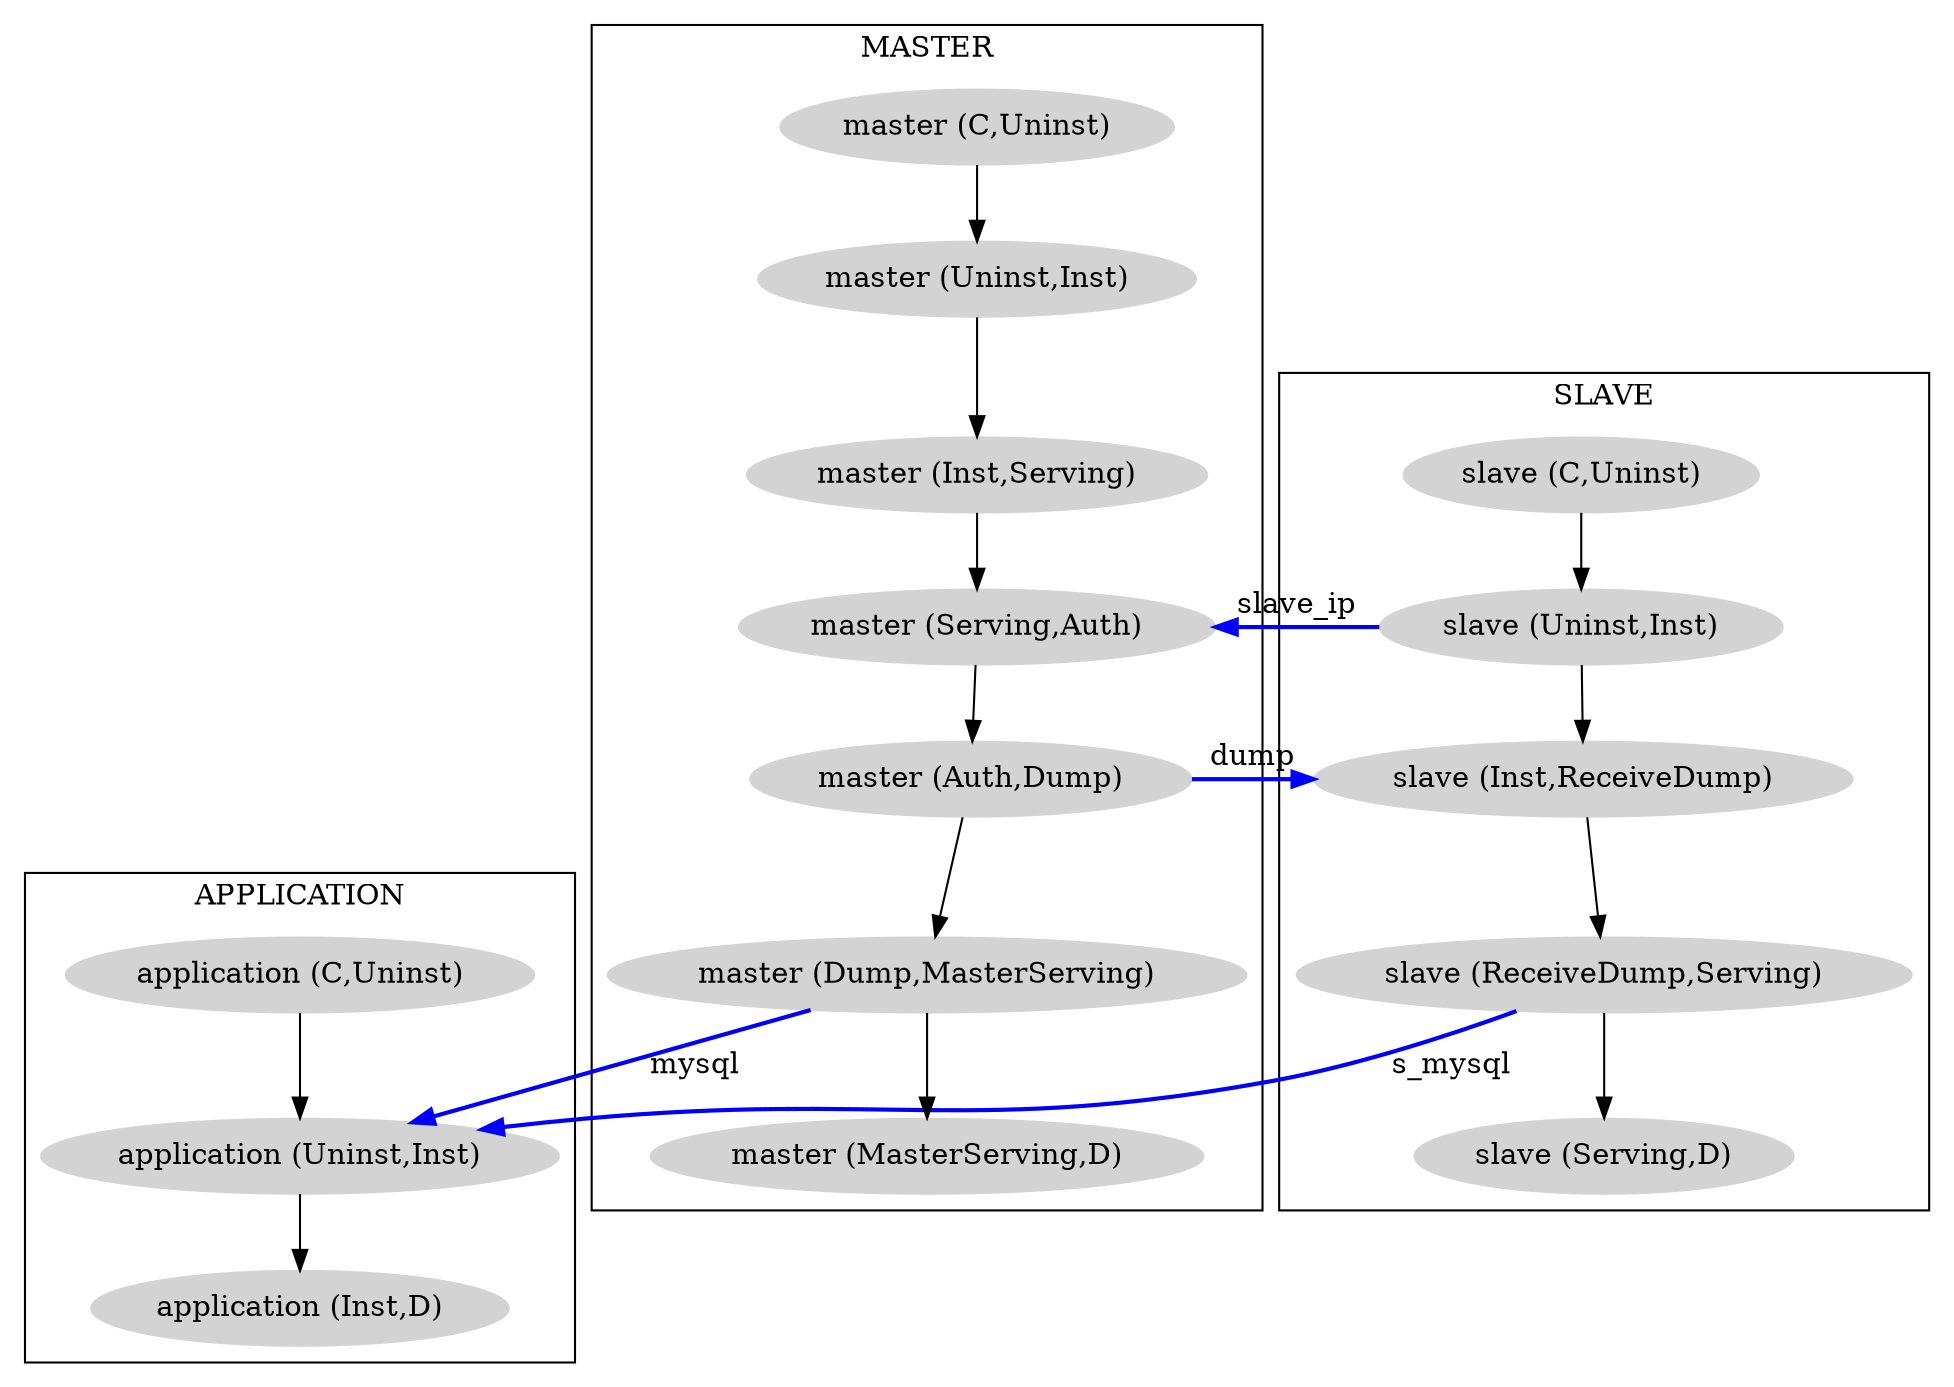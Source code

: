// Abstract plan in DOT file representation 

digraph {

	// Instance line of application
	subgraph cluster_application {
		node[style=filled, color=lightgrey];
		"application (C,Uninst)" -> "application (Uninst,Inst)";
		"application (Uninst,Inst)" -> "application (Inst,D)";
		label="APPLICATION";
	}

	// Instance line of slave
	subgraph cluster_slave {
		node[style=filled, color=lightgrey];
		"slave (C,Uninst)" -> "slave (Uninst,Inst)";
		"slave (Uninst,Inst)" -> "slave (Inst,ReceiveDump)";
		"slave (Inst,ReceiveDump)" -> "slave (ReceiveDump,Serving)";
		"slave (ReceiveDump,Serving)" -> "slave (Serving,D)";
		label="SLAVE";
	}

	// Instance line of master
	subgraph cluster_master {
		node[style=filled, color=lightgrey];
		"master (C,Uninst)" -> "master (Uninst,Inst)";
		"master (Uninst,Inst)" -> "master (Inst,Serving)";
		"master (Inst,Serving)" -> "master (Serving,Auth)";
		"master (Serving,Auth)" -> "master (Auth,Dump)";
		"master (Auth,Dump)" -> "master (Dump,MasterServing)";
		"master (Dump,MasterServing)" -> "master (MasterServing,D)";
		label="MASTER";
	}

	// Edges from instance line of slave
		"slave (Uninst,Inst)" -> "master (Serving,Auth)" [style=bold, label="slave_ip", color=blue];
		"slave (ReceiveDump,Serving)" -> "application (Uninst,Inst)" [style=bold, label="s_mysql", color=blue];

	// Edges from instance line of master
		"master (Auth,Dump)" -> "slave (Inst,ReceiveDump)" [style=bold, label="dump", color=blue];
		"master (Dump,MasterServing)" -> "application (Uninst,Inst)" [style=bold, label="mysql", color=blue];
}